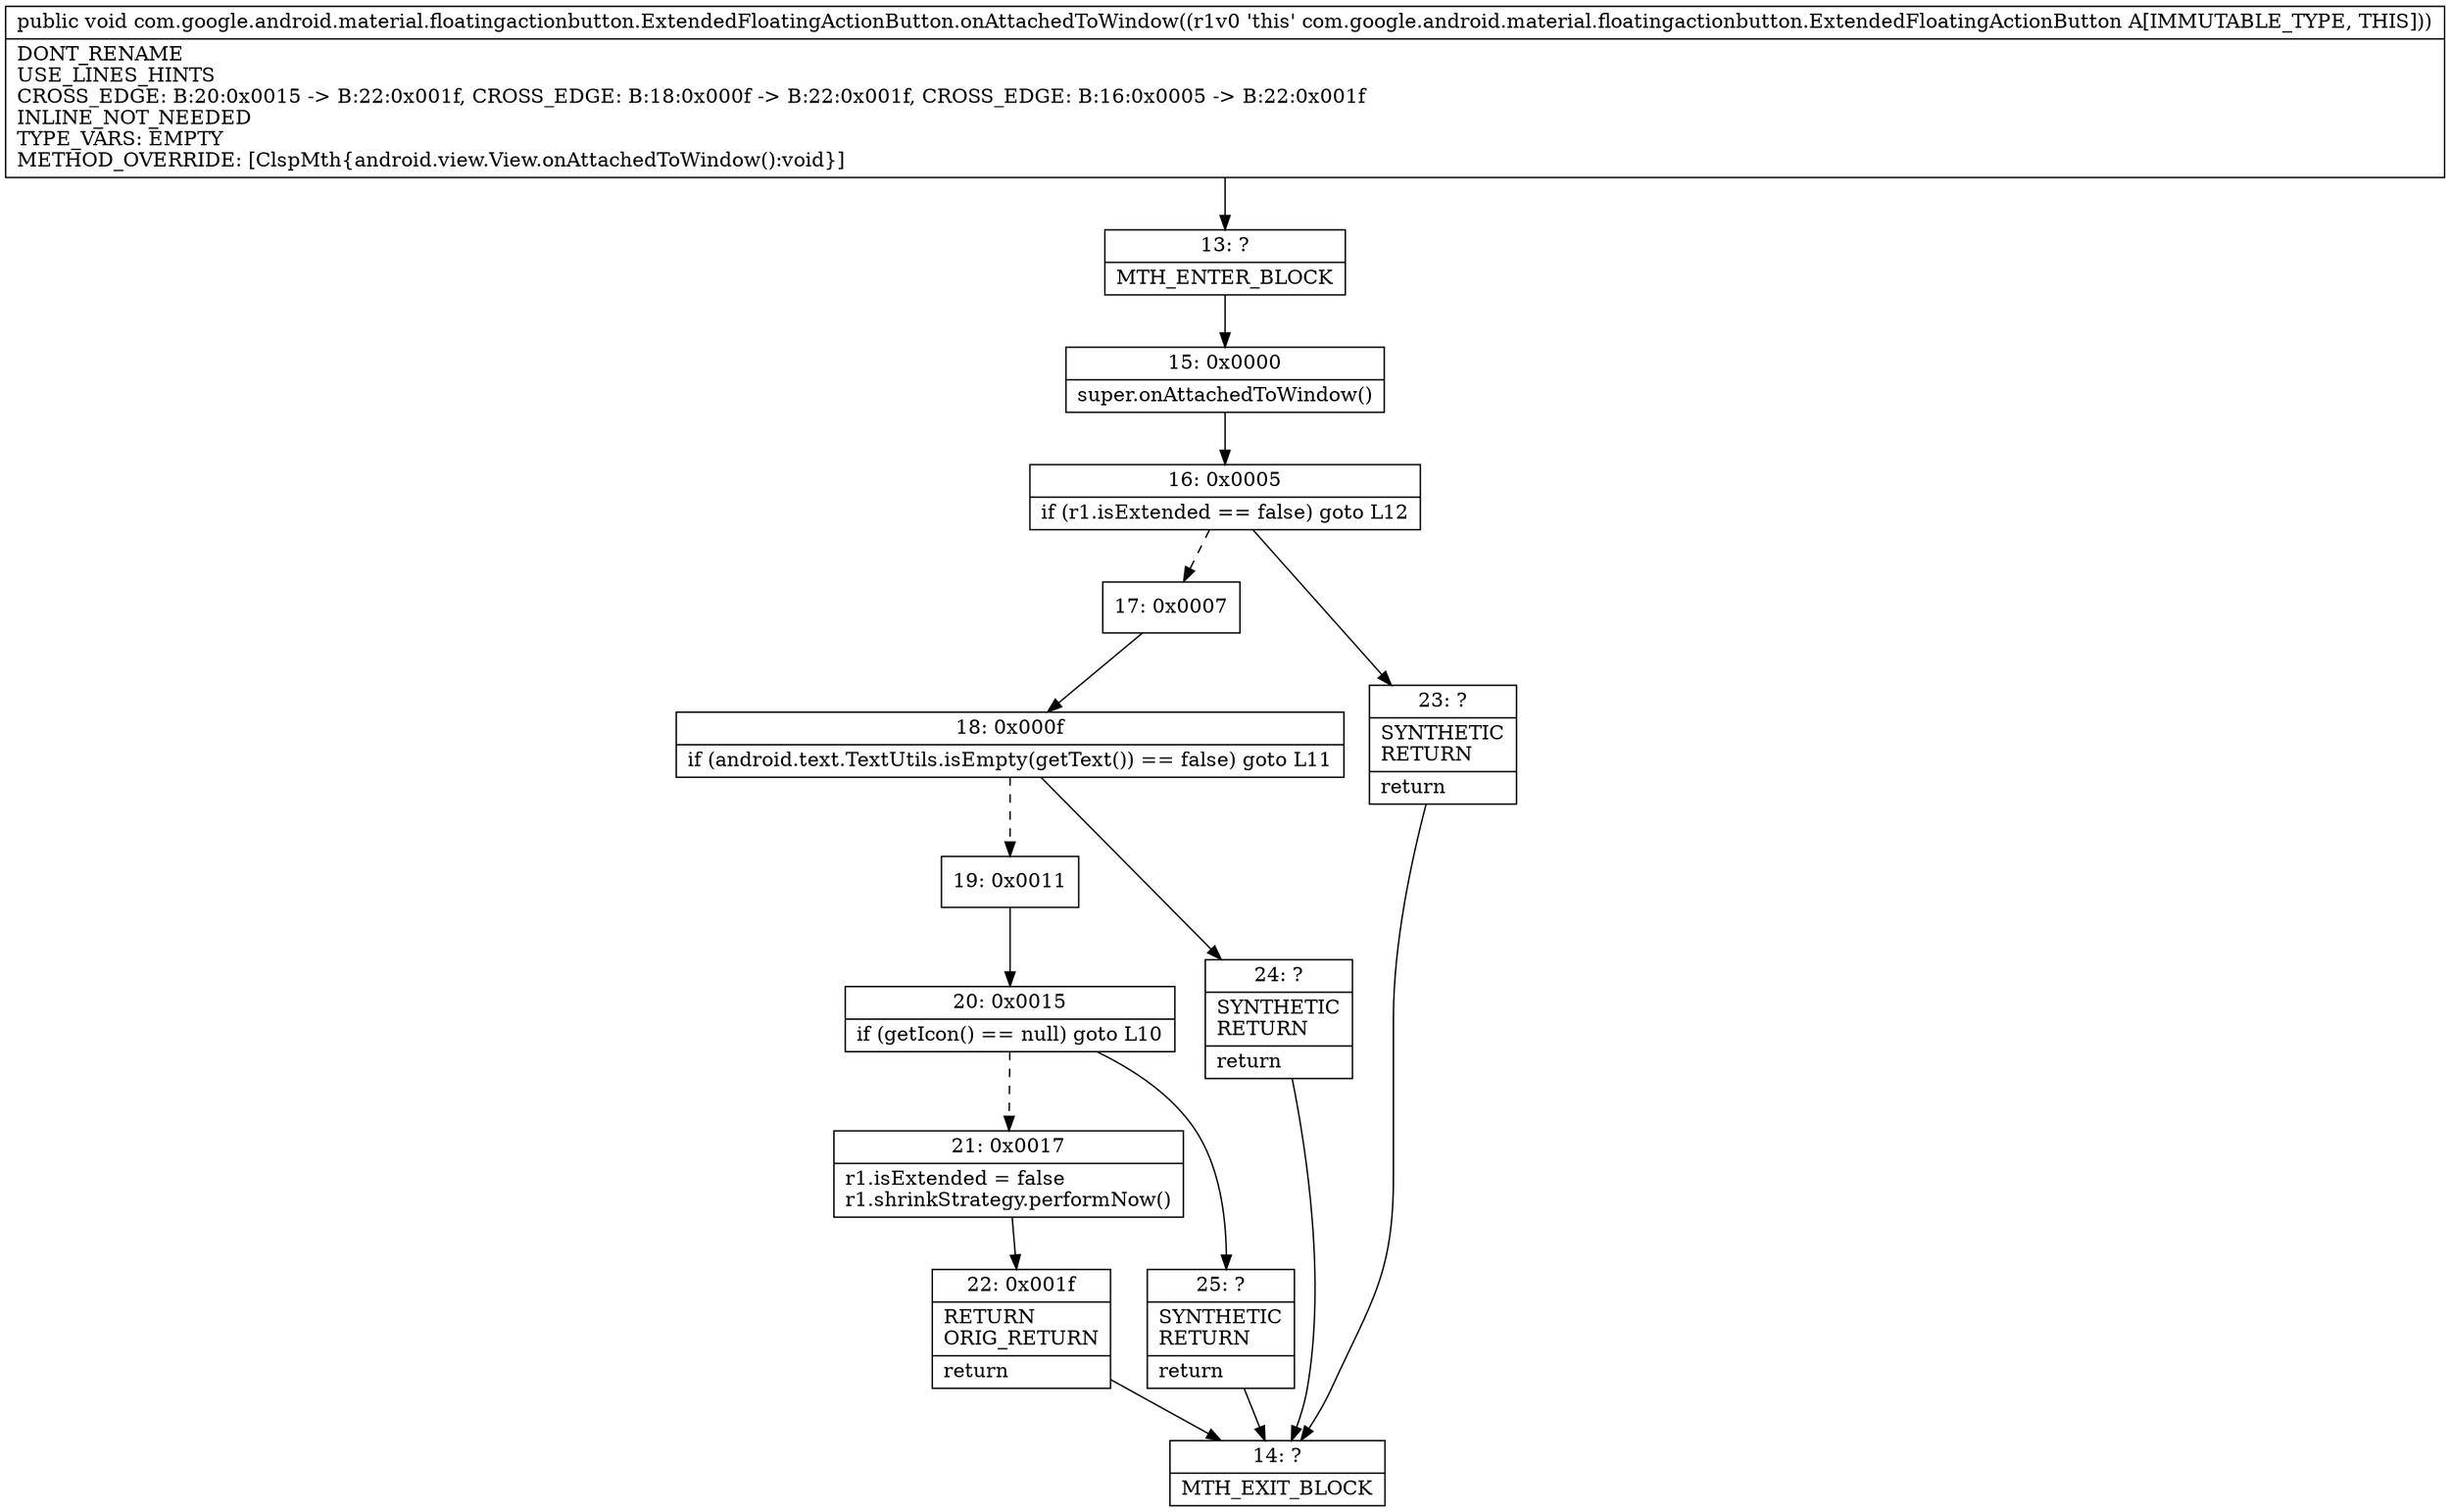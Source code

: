 digraph "CFG forcom.google.android.material.floatingactionbutton.ExtendedFloatingActionButton.onAttachedToWindow()V" {
Node_13 [shape=record,label="{13\:\ ?|MTH_ENTER_BLOCK\l}"];
Node_15 [shape=record,label="{15\:\ 0x0000|super.onAttachedToWindow()\l}"];
Node_16 [shape=record,label="{16\:\ 0x0005|if (r1.isExtended == false) goto L12\l}"];
Node_17 [shape=record,label="{17\:\ 0x0007}"];
Node_18 [shape=record,label="{18\:\ 0x000f|if (android.text.TextUtils.isEmpty(getText()) == false) goto L11\l}"];
Node_19 [shape=record,label="{19\:\ 0x0011}"];
Node_20 [shape=record,label="{20\:\ 0x0015|if (getIcon() == null) goto L10\l}"];
Node_21 [shape=record,label="{21\:\ 0x0017|r1.isExtended = false\lr1.shrinkStrategy.performNow()\l}"];
Node_22 [shape=record,label="{22\:\ 0x001f|RETURN\lORIG_RETURN\l|return\l}"];
Node_14 [shape=record,label="{14\:\ ?|MTH_EXIT_BLOCK\l}"];
Node_25 [shape=record,label="{25\:\ ?|SYNTHETIC\lRETURN\l|return\l}"];
Node_24 [shape=record,label="{24\:\ ?|SYNTHETIC\lRETURN\l|return\l}"];
Node_23 [shape=record,label="{23\:\ ?|SYNTHETIC\lRETURN\l|return\l}"];
MethodNode[shape=record,label="{public void com.google.android.material.floatingactionbutton.ExtendedFloatingActionButton.onAttachedToWindow((r1v0 'this' com.google.android.material.floatingactionbutton.ExtendedFloatingActionButton A[IMMUTABLE_TYPE, THIS]))  | DONT_RENAME\lUSE_LINES_HINTS\lCROSS_EDGE: B:20:0x0015 \-\> B:22:0x001f, CROSS_EDGE: B:18:0x000f \-\> B:22:0x001f, CROSS_EDGE: B:16:0x0005 \-\> B:22:0x001f\lINLINE_NOT_NEEDED\lTYPE_VARS: EMPTY\lMETHOD_OVERRIDE: [ClspMth\{android.view.View.onAttachedToWindow():void\}]\l}"];
MethodNode -> Node_13;Node_13 -> Node_15;
Node_15 -> Node_16;
Node_16 -> Node_17[style=dashed];
Node_16 -> Node_23;
Node_17 -> Node_18;
Node_18 -> Node_19[style=dashed];
Node_18 -> Node_24;
Node_19 -> Node_20;
Node_20 -> Node_21[style=dashed];
Node_20 -> Node_25;
Node_21 -> Node_22;
Node_22 -> Node_14;
Node_25 -> Node_14;
Node_24 -> Node_14;
Node_23 -> Node_14;
}


